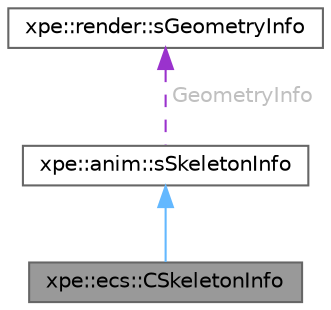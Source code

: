 digraph "xpe::ecs::CSkeletonInfo"
{
 // LATEX_PDF_SIZE
  bgcolor="transparent";
  edge [fontname=Helvetica,fontsize=10,labelfontname=Helvetica,labelfontsize=10];
  node [fontname=Helvetica,fontsize=10,shape=box,height=0.2,width=0.4];
  Node1 [id="Node000001",label="xpe::ecs::CSkeletonInfo",height=0.2,width=0.4,color="gray40", fillcolor="grey60", style="filled", fontcolor="black",tooltip=" "];
  Node2 -> Node1 [id="edge7_Node000001_Node000002",dir="back",color="steelblue1",style="solid",tooltip=" "];
  Node2 [id="Node000002",label="xpe::anim::sSkeletonInfo",height=0.2,width=0.4,color="gray40", fillcolor="white", style="filled",URL="$structxpe_1_1anim_1_1s_skeleton_info.html",tooltip=" "];
  Node3 -> Node2 [id="edge8_Node000002_Node000003",dir="back",color="darkorchid3",style="dashed",tooltip=" ",label=" GeometryInfo",fontcolor="grey" ];
  Node3 [id="Node000003",label="xpe::render::sGeometryInfo",height=0.2,width=0.4,color="gray40", fillcolor="white", style="filled",URL="$structxpe_1_1render_1_1s_geometry_info.html",tooltip=" "];
}
